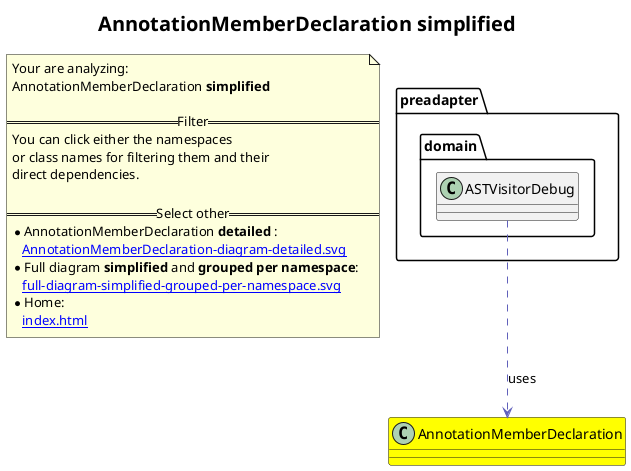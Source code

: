 @startuml
title <size:20>AnnotationMemberDeclaration **simplified** </size>
note "Your are analyzing:\nAnnotationMemberDeclaration **simplified** \n\n==Filter==\nYou can click either the namespaces \nor class names for filtering them and their\ndirect dependencies.\n\n==Select other==\n* AnnotationMemberDeclaration **detailed** :\n   [[AnnotationMemberDeclaration-diagram-detailed.svg]]\n* Full diagram **simplified** and **grouped per namespace**:\n   [[full-diagram-simplified-grouped-per-namespace.svg]]\n* Home:\n   [[index.html]]" as FloatingNote
class AnnotationMemberDeclaration [[AnnotationMemberDeclaration-diagram-simplified.svg]] #yellow {
}
  class preadapter.domain.ASTVisitorDebug [[preadapter.domain.ASTVisitorDebug-diagram-simplified.svg]]  {
  }
 ' *************************************** 
 ' *************************************** 
 ' *************************************** 
' Class relations extracted from namespace:
' 
' Class relations extracted from namespace:
' preadapter.domain
preadapter.domain.ASTVisitorDebug .[#6060BB].> AnnotationMemberDeclaration  : uses 
@enduml